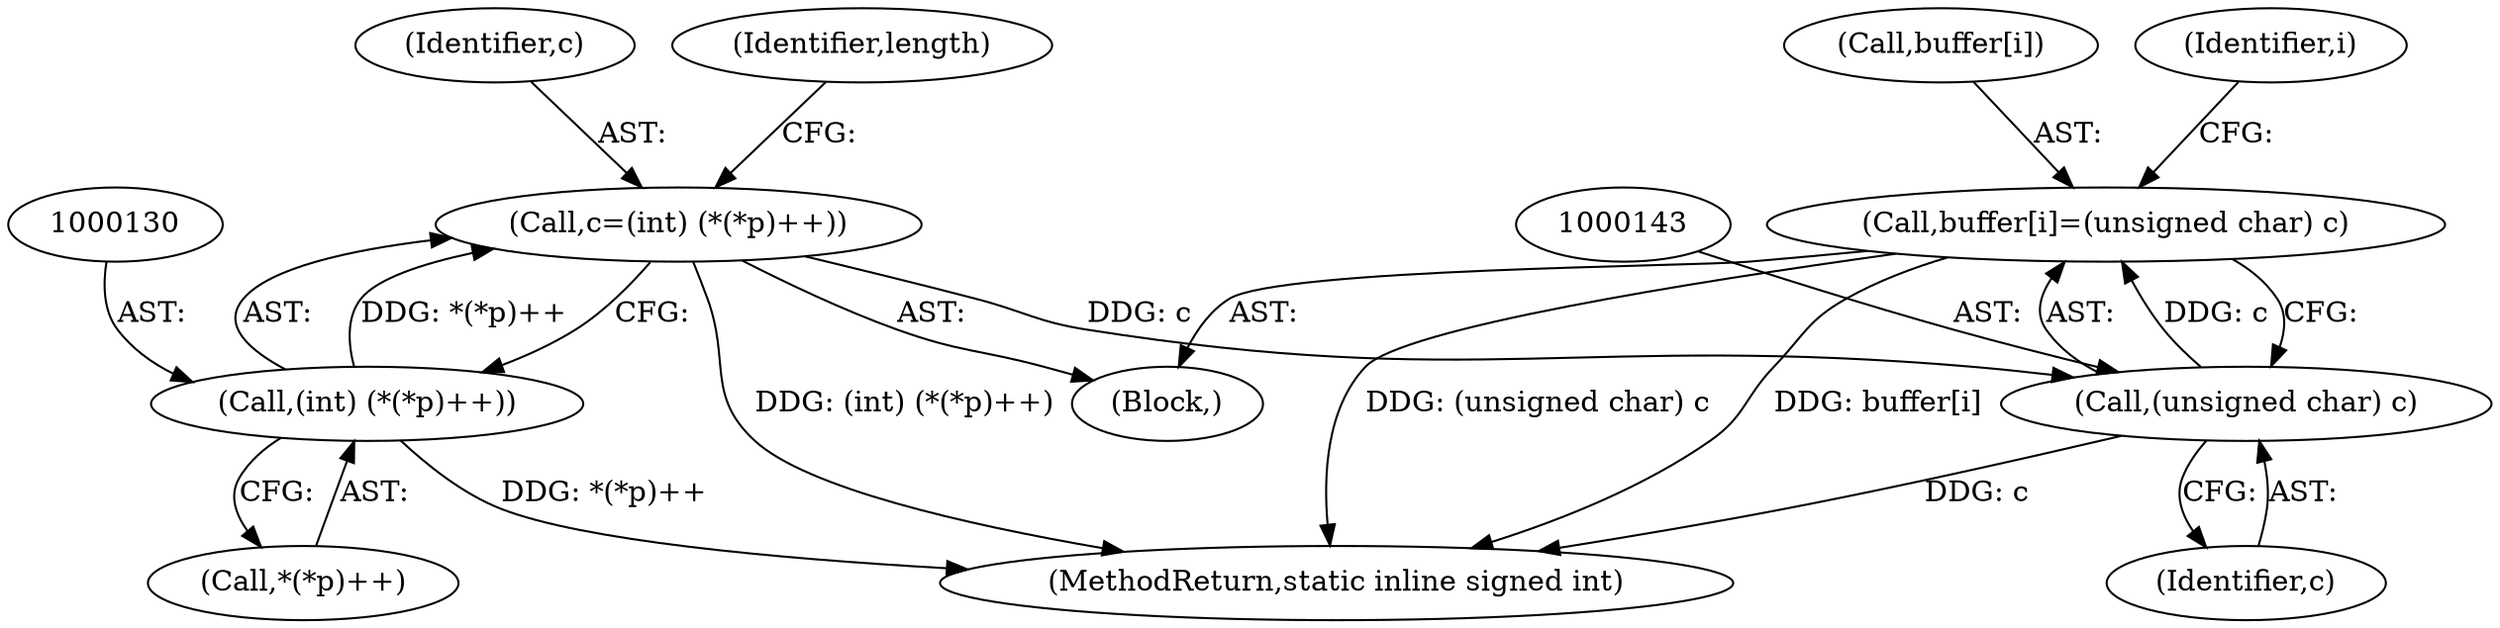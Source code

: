 digraph "0_ImageMagick_d8ab7f046587f2e9f734b687ba7e6e10147c294b_6@array" {
"1000138" [label="(Call,buffer[i]=(unsigned char) c)"];
"1000142" [label="(Call,(unsigned char) c)"];
"1000127" [label="(Call,c=(int) (*(*p)++))"];
"1000129" [label="(Call,(int) (*(*p)++))"];
"1000131" [label="(Call,*(*p)++)"];
"1000126" [label="(Block,)"];
"1000138" [label="(Call,buffer[i]=(unsigned char) c)"];
"1000129" [label="(Call,(int) (*(*p)++))"];
"1000139" [label="(Call,buffer[i])"];
"1000128" [label="(Identifier,c)"];
"1000125" [label="(Identifier,i)"];
"1000137" [label="(Identifier,length)"];
"1000184" [label="(MethodReturn,static inline signed int)"];
"1000144" [label="(Identifier,c)"];
"1000142" [label="(Call,(unsigned char) c)"];
"1000127" [label="(Call,c=(int) (*(*p)++))"];
"1000138" -> "1000126"  [label="AST: "];
"1000138" -> "1000142"  [label="CFG: "];
"1000139" -> "1000138"  [label="AST: "];
"1000142" -> "1000138"  [label="AST: "];
"1000125" -> "1000138"  [label="CFG: "];
"1000138" -> "1000184"  [label="DDG: (unsigned char) c"];
"1000138" -> "1000184"  [label="DDG: buffer[i]"];
"1000142" -> "1000138"  [label="DDG: c"];
"1000142" -> "1000144"  [label="CFG: "];
"1000143" -> "1000142"  [label="AST: "];
"1000144" -> "1000142"  [label="AST: "];
"1000142" -> "1000184"  [label="DDG: c"];
"1000127" -> "1000142"  [label="DDG: c"];
"1000127" -> "1000126"  [label="AST: "];
"1000127" -> "1000129"  [label="CFG: "];
"1000128" -> "1000127"  [label="AST: "];
"1000129" -> "1000127"  [label="AST: "];
"1000137" -> "1000127"  [label="CFG: "];
"1000127" -> "1000184"  [label="DDG: (int) (*(*p)++)"];
"1000129" -> "1000127"  [label="DDG: *(*p)++"];
"1000129" -> "1000131"  [label="CFG: "];
"1000130" -> "1000129"  [label="AST: "];
"1000131" -> "1000129"  [label="AST: "];
"1000129" -> "1000184"  [label="DDG: *(*p)++"];
}
